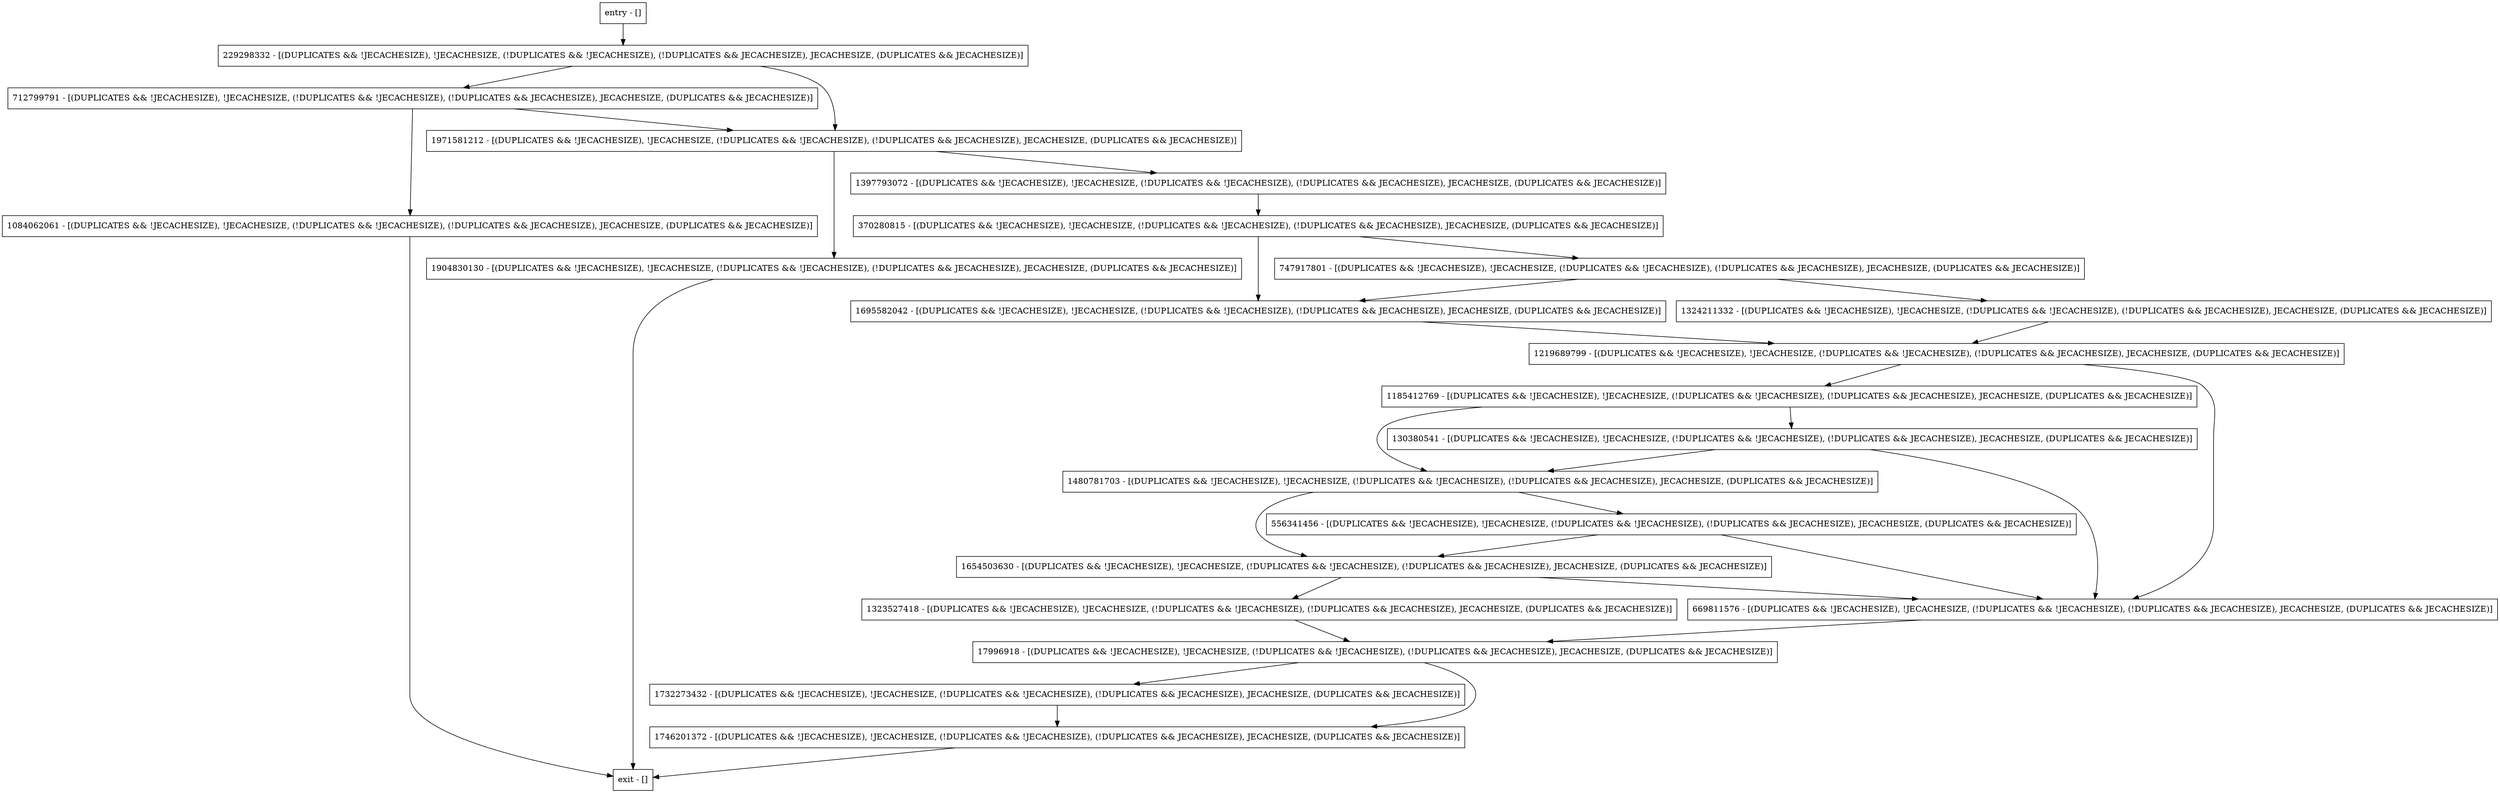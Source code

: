 digraph init {
node [shape=record];
17996918 [label="17996918 - [(DUPLICATES && !JECACHESIZE), !JECACHESIZE, (!DUPLICATES && !JECACHESIZE), (!DUPLICATES && JECACHESIZE), JECACHESIZE, (DUPLICATES && JECACHESIZE)]"];
130380541 [label="130380541 - [(DUPLICATES && !JECACHESIZE), !JECACHESIZE, (!DUPLICATES && !JECACHESIZE), (!DUPLICATES && JECACHESIZE), JECACHESIZE, (DUPLICATES && JECACHESIZE)]"];
1695582042 [label="1695582042 - [(DUPLICATES && !JECACHESIZE), !JECACHESIZE, (!DUPLICATES && !JECACHESIZE), (!DUPLICATES && JECACHESIZE), JECACHESIZE, (DUPLICATES && JECACHESIZE)]"];
747917801 [label="747917801 - [(DUPLICATES && !JECACHESIZE), !JECACHESIZE, (!DUPLICATES && !JECACHESIZE), (!DUPLICATES && JECACHESIZE), JECACHESIZE, (DUPLICATES && JECACHESIZE)]"];
712799791 [label="712799791 - [(DUPLICATES && !JECACHESIZE), !JECACHESIZE, (!DUPLICATES && !JECACHESIZE), (!DUPLICATES && JECACHESIZE), JECACHESIZE, (DUPLICATES && JECACHESIZE)]"];
1480781703 [label="1480781703 - [(DUPLICATES && !JECACHESIZE), !JECACHESIZE, (!DUPLICATES && !JECACHESIZE), (!DUPLICATES && JECACHESIZE), JECACHESIZE, (DUPLICATES && JECACHESIZE)]"];
1732273432 [label="1732273432 - [(DUPLICATES && !JECACHESIZE), !JECACHESIZE, (!DUPLICATES && !JECACHESIZE), (!DUPLICATES && JECACHESIZE), JECACHESIZE, (DUPLICATES && JECACHESIZE)]"];
1324211332 [label="1324211332 - [(DUPLICATES && !JECACHESIZE), !JECACHESIZE, (!DUPLICATES && !JECACHESIZE), (!DUPLICATES && JECACHESIZE), JECACHESIZE, (DUPLICATES && JECACHESIZE)]"];
556341456 [label="556341456 - [(DUPLICATES && !JECACHESIZE), !JECACHESIZE, (!DUPLICATES && !JECACHESIZE), (!DUPLICATES && JECACHESIZE), JECACHESIZE, (DUPLICATES && JECACHESIZE)]"];
1323527418 [label="1323527418 - [(DUPLICATES && !JECACHESIZE), !JECACHESIZE, (!DUPLICATES && !JECACHESIZE), (!DUPLICATES && JECACHESIZE), JECACHESIZE, (DUPLICATES && JECACHESIZE)]"];
entry [label="entry - []"];
exit [label="exit - []"];
229298332 [label="229298332 - [(DUPLICATES && !JECACHESIZE), !JECACHESIZE, (!DUPLICATES && !JECACHESIZE), (!DUPLICATES && JECACHESIZE), JECACHESIZE, (DUPLICATES && JECACHESIZE)]"];
1654503630 [label="1654503630 - [(DUPLICATES && !JECACHESIZE), !JECACHESIZE, (!DUPLICATES && !JECACHESIZE), (!DUPLICATES && JECACHESIZE), JECACHESIZE, (DUPLICATES && JECACHESIZE)]"];
370280815 [label="370280815 - [(DUPLICATES && !JECACHESIZE), !JECACHESIZE, (!DUPLICATES && !JECACHESIZE), (!DUPLICATES && JECACHESIZE), JECACHESIZE, (DUPLICATES && JECACHESIZE)]"];
1219689799 [label="1219689799 - [(DUPLICATES && !JECACHESIZE), !JECACHESIZE, (!DUPLICATES && !JECACHESIZE), (!DUPLICATES && JECACHESIZE), JECACHESIZE, (DUPLICATES && JECACHESIZE)]"];
1084062061 [label="1084062061 - [(DUPLICATES && !JECACHESIZE), !JECACHESIZE, (!DUPLICATES && !JECACHESIZE), (!DUPLICATES && JECACHESIZE), JECACHESIZE, (DUPLICATES && JECACHESIZE)]"];
1185412769 [label="1185412769 - [(DUPLICATES && !JECACHESIZE), !JECACHESIZE, (!DUPLICATES && !JECACHESIZE), (!DUPLICATES && JECACHESIZE), JECACHESIZE, (DUPLICATES && JECACHESIZE)]"];
1904830130 [label="1904830130 - [(DUPLICATES && !JECACHESIZE), !JECACHESIZE, (!DUPLICATES && !JECACHESIZE), (!DUPLICATES && JECACHESIZE), JECACHESIZE, (DUPLICATES && JECACHESIZE)]"];
1397793072 [label="1397793072 - [(DUPLICATES && !JECACHESIZE), !JECACHESIZE, (!DUPLICATES && !JECACHESIZE), (!DUPLICATES && JECACHESIZE), JECACHESIZE, (DUPLICATES && JECACHESIZE)]"];
1971581212 [label="1971581212 - [(DUPLICATES && !JECACHESIZE), !JECACHESIZE, (!DUPLICATES && !JECACHESIZE), (!DUPLICATES && JECACHESIZE), JECACHESIZE, (DUPLICATES && JECACHESIZE)]"];
669811576 [label="669811576 - [(DUPLICATES && !JECACHESIZE), !JECACHESIZE, (!DUPLICATES && !JECACHESIZE), (!DUPLICATES && JECACHESIZE), JECACHESIZE, (DUPLICATES && JECACHESIZE)]"];
1746201372 [label="1746201372 - [(DUPLICATES && !JECACHESIZE), !JECACHESIZE, (!DUPLICATES && !JECACHESIZE), (!DUPLICATES && JECACHESIZE), JECACHESIZE, (DUPLICATES && JECACHESIZE)]"];
entry;
exit;
17996918 -> 1732273432;
17996918 -> 1746201372;
130380541 -> 1480781703;
130380541 -> 669811576;
1695582042 -> 1219689799;
747917801 -> 1695582042;
747917801 -> 1324211332;
712799791 -> 1084062061;
712799791 -> 1971581212;
1480781703 -> 1654503630;
1480781703 -> 556341456;
1732273432 -> 1746201372;
1324211332 -> 1219689799;
556341456 -> 1654503630;
556341456 -> 669811576;
1323527418 -> 17996918;
entry -> 229298332;
229298332 -> 712799791;
229298332 -> 1971581212;
1654503630 -> 1323527418;
1654503630 -> 669811576;
370280815 -> 1695582042;
370280815 -> 747917801;
1219689799 -> 1185412769;
1219689799 -> 669811576;
1084062061 -> exit;
1185412769 -> 130380541;
1185412769 -> 1480781703;
1904830130 -> exit;
1397793072 -> 370280815;
1971581212 -> 1904830130;
1971581212 -> 1397793072;
669811576 -> 17996918;
1746201372 -> exit;
}
